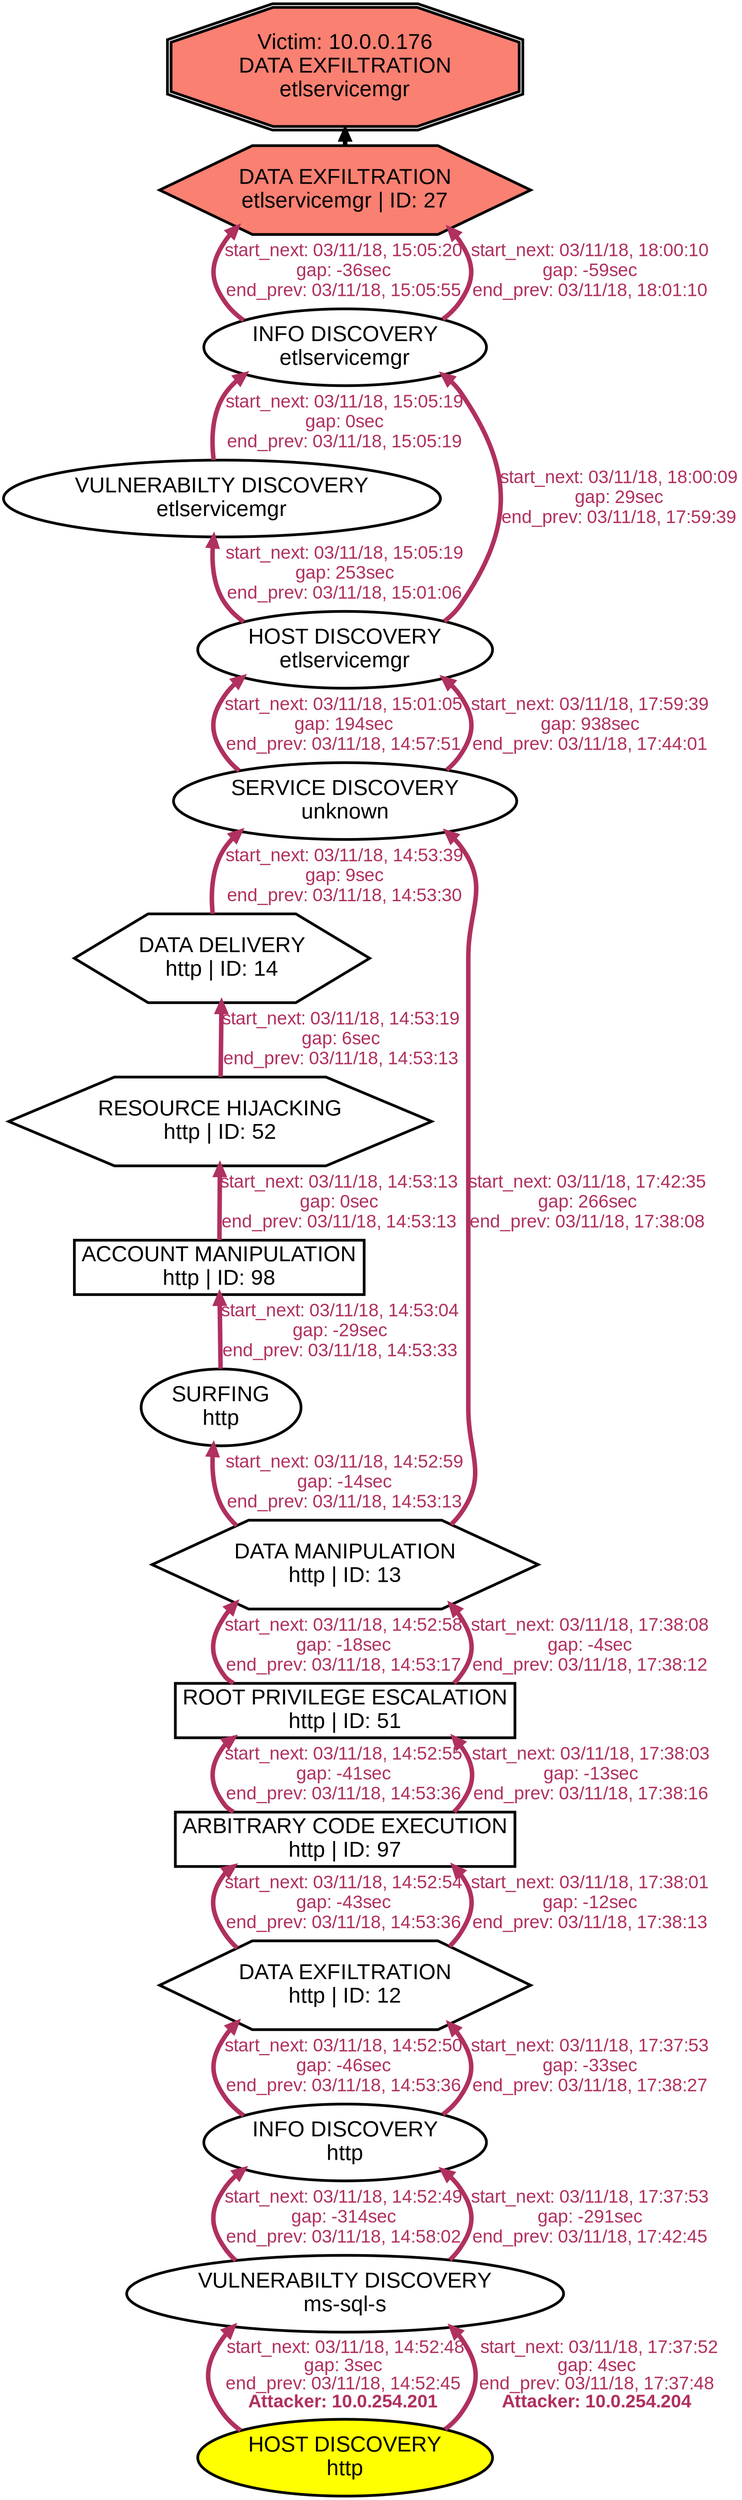 digraph DATAEXFILTRATIONetlservicemgr {
rankdir="BT"; 
 graph [ nodesep="0.1", ranksep="0.02"] 
 node [ fontname=Arial, fontsize=24,penwidth=3]; 
 edge [ fontname=Arial, fontsize=20,penwidth=5 ];
"Victim: 10.0.0.176
DATA EXFILTRATION
etlservicemgr" [shape=doubleoctagon, style=filled, fillcolor=salmon];
{ rank = max; "Victim: 10.0.0.176
DATA EXFILTRATION
etlservicemgr"}
"DATA EXFILTRATION
etlservicemgr | ID: 27" -> "Victim: 10.0.0.176
DATA EXFILTRATION
etlservicemgr"
"DATA EXFILTRATION
etlservicemgr | ID: 27" [style=filled, fillcolor= salmon]
{ rank=same; "DATA EXFILTRATION
etlservicemgr | ID: 27"}
"HOST DISCOVERY
http" [style=filled, fillcolor= yellow]
"HOST DISCOVERY
http" -> "VULNERABILTY DISCOVERY
ms-sql-s" [ color=maroon] [label=<<font color="maroon"> start_next: 03/11/18, 14:52:48<br/>gap: 3sec<br/>end_prev: 03/11/18, 14:52:45</font><br/><font color="maroon"><b>Attacker: 10.0.254.201</b></font>>]
"VULNERABILTY DISCOVERY
ms-sql-s" -> "INFO DISCOVERY
http" [ label="start_next: 03/11/18, 14:52:49
gap: -314sec
end_prev: 03/11/18, 14:58:02"][ fontcolor="maroon" color=maroon]
"INFO DISCOVERY
http" -> "DATA EXFILTRATION
http | ID: 12" [ label="start_next: 03/11/18, 14:52:50
gap: -46sec
end_prev: 03/11/18, 14:53:36"][ fontcolor="maroon" color=maroon]
"DATA EXFILTRATION
http | ID: 12" -> "ARBITRARY CODE EXECUTION
http | ID: 97" [ label="start_next: 03/11/18, 14:52:54
gap: -43sec
end_prev: 03/11/18, 14:53:36"][ fontcolor="maroon" color=maroon]
"ARBITRARY CODE EXECUTION
http | ID: 97" -> "ROOT PRIVILEGE ESCALATION
http | ID: 51" [ label="start_next: 03/11/18, 14:52:55
gap: -41sec
end_prev: 03/11/18, 14:53:36"][ fontcolor="maroon" color=maroon]
"ROOT PRIVILEGE ESCALATION
http | ID: 51" -> "DATA MANIPULATION
http | ID: 13" [ label="start_next: 03/11/18, 14:52:58
gap: -18sec
end_prev: 03/11/18, 14:53:17"][ fontcolor="maroon" color=maroon]
"DATA MANIPULATION
http | ID: 13" -> "SURFING
http" [ label="start_next: 03/11/18, 14:52:59
gap: -14sec
end_prev: 03/11/18, 14:53:13"][ fontcolor="maroon" color=maroon]
"SURFING
http" -> "ACCOUNT MANIPULATION
http | ID: 98" [ label="start_next: 03/11/18, 14:53:04
gap: -29sec
end_prev: 03/11/18, 14:53:33"][ fontcolor="maroon" color=maroon]
"ACCOUNT MANIPULATION
http | ID: 98" -> "RESOURCE HIJACKING
http | ID: 52" [ label="start_next: 03/11/18, 14:53:13
gap: 0sec
end_prev: 03/11/18, 14:53:13"][ fontcolor="maroon" color=maroon]
"RESOURCE HIJACKING
http | ID: 52" -> "DATA DELIVERY
http | ID: 14" [ label="start_next: 03/11/18, 14:53:19
gap: 6sec
end_prev: 03/11/18, 14:53:13"][ fontcolor="maroon" color=maroon]
"DATA DELIVERY
http | ID: 14" -> "SERVICE DISCOVERY
unknown" [ label="start_next: 03/11/18, 14:53:39
gap: 9sec
end_prev: 03/11/18, 14:53:30"][ fontcolor="maroon" color=maroon]
"SERVICE DISCOVERY
unknown" -> "HOST DISCOVERY
etlservicemgr" [ label="start_next: 03/11/18, 15:01:05
gap: 194sec
end_prev: 03/11/18, 14:57:51"][ fontcolor="maroon" color=maroon]
"HOST DISCOVERY
etlservicemgr" -> "VULNERABILTY DISCOVERY
etlservicemgr" [ label="start_next: 03/11/18, 15:05:19
gap: 253sec
end_prev: 03/11/18, 15:01:06"][ fontcolor="maroon" color=maroon]
"VULNERABILTY DISCOVERY
etlservicemgr" -> "INFO DISCOVERY
etlservicemgr" [ label="start_next: 03/11/18, 15:05:19
gap: 0sec
end_prev: 03/11/18, 15:05:19"][ fontcolor="maroon" color=maroon]
"INFO DISCOVERY
etlservicemgr" -> "DATA EXFILTRATION
etlservicemgr | ID: 27" [ label="start_next: 03/11/18, 15:05:20
gap: -36sec
end_prev: 03/11/18, 15:05:55"][ fontcolor="maroon" color=maroon]
"HOST DISCOVERY
http" [style=filled, fillcolor= yellow]
"HOST DISCOVERY
http" -> "VULNERABILTY DISCOVERY
ms-sql-s" [ color=maroon] [label=<<font color="maroon"> start_next: 03/11/18, 17:37:52<br/>gap: 4sec<br/>end_prev: 03/11/18, 17:37:48</font><br/><font color="maroon"><b>Attacker: 10.0.254.204</b></font>>]
"VULNERABILTY DISCOVERY
ms-sql-s" -> "INFO DISCOVERY
http" [ label="start_next: 03/11/18, 17:37:53
gap: -291sec
end_prev: 03/11/18, 17:42:45"][ fontcolor="maroon" color=maroon]
"INFO DISCOVERY
http" -> "DATA EXFILTRATION
http | ID: 12" [ label="start_next: 03/11/18, 17:37:53
gap: -33sec
end_prev: 03/11/18, 17:38:27"][ fontcolor="maroon" color=maroon]
"DATA EXFILTRATION
http | ID: 12" -> "ARBITRARY CODE EXECUTION
http | ID: 97" [ label="start_next: 03/11/18, 17:38:01
gap: -12sec
end_prev: 03/11/18, 17:38:13"][ fontcolor="maroon" color=maroon]
"ARBITRARY CODE EXECUTION
http | ID: 97" -> "ROOT PRIVILEGE ESCALATION
http | ID: 51" [ label="start_next: 03/11/18, 17:38:03
gap: -13sec
end_prev: 03/11/18, 17:38:16"][ fontcolor="maroon" color=maroon]
"ROOT PRIVILEGE ESCALATION
http | ID: 51" -> "DATA MANIPULATION
http | ID: 13" [ label="start_next: 03/11/18, 17:38:08
gap: -4sec
end_prev: 03/11/18, 17:38:12"][ fontcolor="maroon" color=maroon]
"DATA MANIPULATION
http | ID: 13" -> "SERVICE DISCOVERY
unknown" [ label="start_next: 03/11/18, 17:42:35
gap: 266sec
end_prev: 03/11/18, 17:38:08"][ fontcolor="maroon" color=maroon]
"SERVICE DISCOVERY
unknown" -> "HOST DISCOVERY
etlservicemgr" [ label="start_next: 03/11/18, 17:59:39
gap: 938sec
end_prev: 03/11/18, 17:44:01"][ fontcolor="maroon" color=maroon]
"HOST DISCOVERY
etlservicemgr" -> "INFO DISCOVERY
etlservicemgr" [ label="start_next: 03/11/18, 18:00:09
gap: 29sec
end_prev: 03/11/18, 17:59:39"][ fontcolor="maroon" color=maroon]
"INFO DISCOVERY
etlservicemgr" -> "DATA EXFILTRATION
etlservicemgr | ID: 27" [ label="start_next: 03/11/18, 18:00:10
gap: -59sec
end_prev: 03/11/18, 18:01:10"][ fontcolor="maroon" color=maroon]
"HOST DISCOVERY
http" [shape=oval]
"HOST DISCOVERY
http" [tooltip="ET SCAN Possible Nmap User-Agent Observed
ET SCAN Nmap Scripting Engine User-Agent Detected (Nmap Scripting Engine)"]
"VULNERABILTY DISCOVERY
ms-sql-s" [shape=oval]
"VULNERABILTY DISCOVERY
ms-sql-s" [tooltip="ET SCAN Suspicious inbound to Oracle SQL port 1521
ET SCAN Suspicious inbound to MSSQL port 1433
ET SCAN Suspicious inbound to mySQL port 3306
ET SCAN Nikto Web App Scan in Progress
ET SCAN Suspicious inbound to PostgreSQL port 5432
ET SCAN Suspicious inbound to mSQL port 4333"]
"INFO DISCOVERY
http" [shape=oval]
"INFO DISCOVERY
http" [tooltip="GPL WEB_SERVER iisadmin access
GPL WEB_SERVER printenv access
GPL WEB_SERVER author.exe access
ET WEB_SERVER PHP Easteregg Information-Disclosure (phpinfo)
ET WEB_SERVER PHP Easteregg Information-Disclosure (funny-logo)
GPL WEB_SERVER globals.pl access
GPL WEB_SERVER viewcode access
ET WEB_SPECIFIC_APPS Request to Wordpress W3TC Plug-in dbcache Directory
GPL EXPLOIT ISAPI .idq attempt
ET POLICY Proxy TRACE Request - inbound
GPL WEB_SERVER /~root access
GPL WEB_SERVER service.pwd
ET WEB_SERVER PHP REQUEST SuperGlobal in URI
ET WEB_SERVER PHP Easteregg Information-Disclosure (php-logo)
GPL WEB_SERVER services.cnf access
GPL EXPLOIT unicode directory traversal attempt
GPL EXPLOIT .htr access
GPL EXPLOIT .cnf access
ET WEB_SERVER PHP SERVER SuperGlobal in URI
GPL WEB_SERVER .htaccess access
GPL EXPLOIT iisadmpwd attempt
GPL WEB_SERVER service.cnf access
GPL WEB_SERVER global.asa access
GPL EXPLOIT fpcount access
GPL WEB_SERVER .htpasswd access
ET WEB_SERVER PHP SESSION SuperGlobal in URI
GPL WEB_SERVER writeto.cnf access
GPL EXPLOIT iissamples access
ET WEB_SERVER PHP Easteregg Information-Disclosure (zend-logo)
ET WEB_SERVER PHP ENV SuperGlobal in URI
GPL WEB_SERVER authors.pwd access"]
"DATA EXFILTRATION
http | ID: 12" [shape=hexagon]
"DATA EXFILTRATION
http | ID: 12" [tooltip="ET WEB_SERVER Possible XXE SYSTEM ENTITY in POST BODY.
GPL EXPLOIT ISAPI .ida access
ET WEB_SERVER /system32/ in Uri - Possible Protected Directory Access Attempt
GPL WEB_SERVER Tomcat server snoop access
ET WEB_SERVER ColdFusion componentutils access
GPL EXPLOIT /msadc/samples/ access
ET WEB_SPECIFIC_APPS PHP-CGI query string parameter vulnerability
GPL EXPLOIT ISAPI .idq access
ET WEB_SERVER /etc/shadow Detected in URI"]
"ARBITRARY CODE EXECUTION
http | ID: 97" [shape=box]
"ARBITRARY CODE EXECUTION
http | ID: 97" [tooltip="ET WEB_SERVER Possible CVE-2014-6271 Attempt
ET WEB_SPECIFIC_APPS WEB-PHP RCE PHPBB 2004-1315
ET WEB_SPECIFIC_APPS Golem Gaming Portal root_path Parameter Remote File inclusion Attempt
ET WEB_SPECIFIC_APPS Joomla swMenuPro ImageManager.php Remote File Inclusion Attempt
ETPRO WEB_SPECIFIC_APPS PHPMoAdmin RCE Attempt
ET WEB_SERVER cmd.exe In URI - Possible Command Execution Attempt
ET WEB_SERVER Exploit Suspected PHP Injection Attack (cmd=)
ET WEB_SPECIFIC_APPS FormMailer formmailer.admin.inc.php BASE_DIR Parameter Remote File Inclusion Attempt
ET WEB_SPECIFIC_APPS DesktopOnNet don3_requiem.php app_path Parameter Remote File Inclusion
ET WEB_SPECIFIC_APPS Joomla Dada Mail Manager Component config.dadamail.php GLOBALS Parameter Remote File Inclusion
ET WEB_SERVER Possible CVE-2014-6271 Attempt in Headers
ET WEB_SPECIFIC_APPS Achievo debugger.php config_atkroot parameter Remote File Inclusion Attempt
ET CURRENT_EVENTS QNAP Shellshock CVE-2014-6271
ET WEB_SPECIFIC_APPS KingCMS menu.php CONFIG Parameter Remote File Inclusion
ET WEB_SPECIFIC_APPS AjaxPortal di.php pathtoserverdata Parameter Remote File Inclusion Attempt
ET WEB_SPECIFIC_APPS BASE base_stat_common.php remote file include
ET WEB_SPECIFIC_APPS DesktopOnNet frontpage.php app_path Parameter Remote File Inclusion
ET WEB_SPECIFIC_APPS KR-Web krgourl.php DOCUMENT_ROOT Parameter Remote File Inclusion Attempt
ET WEB_SPECIFIC_APPS Joomla AjaxChat Component ajcuser.php GLOBALS Parameter Remote File Inclusion Attempt
ET WEB_SPECIFIC_APPS Horde type Parameter Local File Inclusion Attempt"]
"ROOT PRIVILEGE ESCALATION
http | ID: 51" [shape=box]
"ROOT PRIVILEGE ESCALATION
http | ID: 51" [tooltip="GPL EXPLOIT CodeRed v2 root.exe access
ET WEB_SERVER ColdFusion administrator access
ETPRO WEB_SPECIFIC_APPS ipTIME firmware < 9.58 RCE
GPL EXPLOIT administrators.pwd access"]
"DATA MANIPULATION
http | ID: 13" [shape=hexagon]
"DATA MANIPULATION
http | ID: 13" [tooltip="ET WEB_SERVER Possible SQL Injection Attempt UNION SELECT
ET WEB_SERVER Possible SQL Injection Attempt SELECT FROM
ET WEB_SERVER MYSQL SELECT CONCAT SQL Injection Attempt"]
"SURFING
http" [shape=oval]
"SURFING
http" [tooltip="ET WEB_SERVER WEB-PHP phpinfo access"]
"ACCOUNT MANIPULATION
http | ID: 98" [shape=box]
"ACCOUNT MANIPULATION
http | ID: 98" [tooltip="GPL EXPLOIT /iisadmpwd/aexp2.htr access
ET WEB_SERVER SELECT USER SQL Injection Attempt in URI"]
"RESOURCE HIJACKING
http | ID: 52" [shape=hexagon]
"RESOURCE HIJACKING
http | ID: 52" [tooltip="GPL WEB_SERVER Oracle Java Process Manager access"]
"DATA DELIVERY
http | ID: 14" [shape=hexagon]
"DATA DELIVERY
http | ID: 14" [tooltip="ET WEB_SPECIFIC_APPS OpenX phpAdsNew phpAds_geoPlugin Parameter Remote File Inclusion Attempt
ET WEB_SPECIFIC_APPS PHP phpMyAgenda rootagenda Remote File Include Attempt
ET WEB_SPECIFIC_APPS p-Table for WordPress wptable-tinymce.php ABSPATH Parameter RFI Attempt
ET WEB_SPECIFIC_APPS SERWeb load_lang.php configdir Parameter Remote File Inclusion
ET WEB_SPECIFIC_APPS PointComma pctemplate.php pcConfig Parameter Remote File Inclusion Attempt
ET WEB_SPECIFIC_APPS Possible Mambo/Joomla! com_koesubmit Component 'koesubmit.php' Remote File Inclusion Attempt
ET WEB_SPECIFIC_APPS Joomla Simple RSS Reader admin.rssreader.php mosConfig_live_site Parameter Remote File Inclusion
ET WEB_SPECIFIC_APPS Ve-EDIT edit_htmlarea.php highlighter Parameter Remote File Inclusion
ET WEB_SPECIFIC_APPS OBOphiX fonctions_racine.php chemin_lib parameter Remote File Inclusion Attempt
ET WEB_SPECIFIC_APPS SAPID get_infochannel.inc.php Remote File inclusion Attempt
ET WEB_SPECIFIC_APPS PHPOF DB_AdoDB.Class.PHP PHPOF_INCLUDE_PATH parameter Remote File Inclusion
ET WEB_SPECIFIC_APPS TECHNOTE shop_this_skin_path Parameter Remote File Inclusion
ET WEB_SPECIFIC_APPS Possible OpenSiteAdmin pageHeader.php Remote File Inclusion Attempt
ET WEB_SPECIFIC_APPS Joomla Onguma Time Sheet Component onguma.class.php mosConfig_absolute_path Parameter Remote File Inclusion
ET WEB_SPECIFIC_APPS ProdLer prodler.class.php sPath Parameter Remote File Inclusion Attempt
ET WEB_SPECIFIC_APPS MODx CMS snippet.reflect.php reflect_base Remote File Inclusion
ET WEB_SPECIFIC_APPS phPortal gunaysoft.php icerikyolu Parameter Remote File Inclusion
ET WEB_SPECIFIC_APPS Sisplet CMS komentar.php site_path Parameter Remote File Inclusion Attempt
ET WEB_SPECIFIC_APPS phptraverse mp3_id.php GLOBALS Parameter Remote File Inclusion Attempt
ET WEB_SPECIFIC_APPS PHP Classifieds class.phpmailer.php lang_path Parameter Remote File Inclusion Attempt
ET WEB_SPECIFIC_APPS YapBB class_yapbbcooker.php cfgIncludeDirectory Parameter Remote File Inclusion
ET WEB_SPECIFIC_APPS Enthusiast path parameter Remote File Inclusion
ET WEB_SPECIFIC_APPS ProjectButler RFI attempt 
ET WEB_SPECIFIC_APPS SERWeb main_prepend.php functionsdir Parameter Remote File Inclusion
ET WEB_SPECIFIC_APPS Mambo Component com_smf smf.php Remote File Inclusion Attempt
ET WEB_SPECIFIC_APPS MAXcms fm_includes_special Parameter Remote File Inclusion Attempt
ET WEB_SPECIFIC_APPS PHP-Paid4Mail RFI attempt 
ET WEB_SPECIFIC_APPS phpSkelSite theme parameter remote file inclusion
ET WEB_SPECIFIC_APPS PHP Aardvark Topsites PHP CONFIG PATH Remote File Include Attempt
ET WEB_SPECIFIC_APPS Possible eFront database.php Remote File Inclusion Attempt
ET WEB_SPECIFIC_APPS phPortal gunaysoft.php sayfaid Parameter Remote File Inclusion"]
"SERVICE DISCOVERY
unknown" [shape=oval]
"SERVICE DISCOVERY
unknown" [tooltip="ET SCAN Potential VNC Scan 5800-5820
ET SCAN Potential VNC Scan 5900-5920
ET SCAN Potential SSH Scan
ET SCAN NMAP OS Detection Probe"]
"HOST DISCOVERY
etlservicemgr" [shape=oval]
"HOST DISCOVERY
etlservicemgr" [tooltip="ET SCAN Possible Nmap User-Agent Observed
ET SCAN Nmap Scripting Engine User-Agent Detected (Nmap Scripting Engine)"]
"VULNERABILTY DISCOVERY
etlservicemgr" [shape=oval]
"VULNERABILTY DISCOVERY
etlservicemgr" [tooltip="ET SCAN Nikto Web App Scan in Progress"]
"INFO DISCOVERY
etlservicemgr" [shape=oval]
"INFO DISCOVERY
etlservicemgr" [tooltip="GPL WEB_SERVER iisadmin access
GPL WEB_SERVER printenv access
GPL WEB_SERVER author.exe access
ET WEB_SERVER PHP Easteregg Information-Disclosure (phpinfo)
GPL WEB_SERVER globals.pl access
GPL WEB_SERVER viewcode access
GPL EXPLOIT ISAPI .idq attempt
ET POLICY Proxy TRACE Request - inbound
GPL WEB_SERVER /~root access
GPL WEB_SERVER service.pwd
ET WEB_SERVER PHP REQUEST SuperGlobal in URI
GPL WEB_SERVER services.cnf access
GPL EXPLOIT unicode directory traversal attempt
GPL EXPLOIT .htr access
GPL EXPLOIT .cnf access
GPL WEB_SERVER .htaccess access
GPL WEB_SERVER authors.pwd access
GPL EXPLOIT iisadmpwd attempt
GPL WEB_SERVER global.asa access
GPL EXPLOIT fpcount access
GPL WEB_SERVER .htpasswd access
ET WEB_SERVER PHP SESSION SuperGlobal in URI
GPL WEB_SERVER writeto.cnf access
GPL EXPLOIT iissamples access
GPL WEB_SERVER service.cnf access"]
"DATA EXFILTRATION
etlservicemgr | ID: 27" [shape=hexagon]
"DATA EXFILTRATION
etlservicemgr | ID: 27" [tooltip="GPL EXPLOIT ISAPI .ida access
ET WEB_SERVER /system32/ in Uri - Possible Protected Directory Access Attempt
GPL WEB_SERVER Tomcat server snoop access
GPL EXPLOIT /msadc/samples/ access
ET WEB_SPECIFIC_APPS PHP-CGI query string parameter vulnerability
GPL EXPLOIT ISAPI .idq access
ET WEB_SERVER /etc/shadow Detected in URI"]
}
